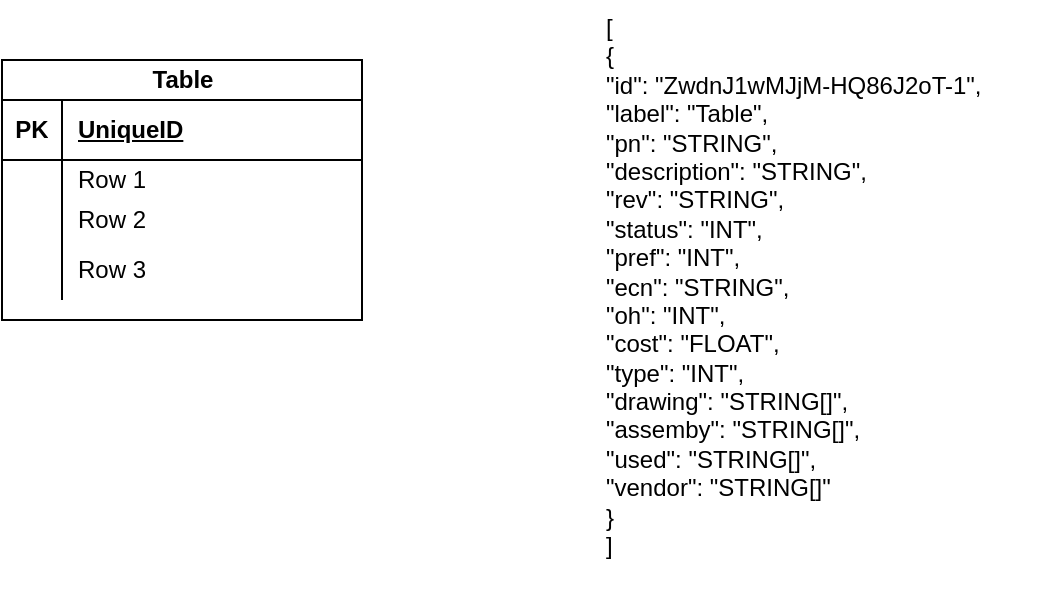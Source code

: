 <mxfile version="24.2.8" type="device">
  <diagram name="Page-1" id="Ws43v4xMcSeNZ-AjbukI">
    <mxGraphModel dx="1434" dy="772" grid="1" gridSize="10" guides="1" tooltips="1" connect="1" arrows="1" fold="1" page="1" pageScale="1" pageWidth="850" pageHeight="1100" math="0" shadow="0">
      <root>
        <mxCell id="0" />
        <mxCell id="1" parent="0" />
        <object label="Table" pn="STRING" description="STRING" rev="STRING" status="INT" pref="INT" ecn="STRING" oh="INT" cost="FLOAT" type="INT" drawing="STRING[]" assemby="STRING[]" used="STRING[]" vendor="STRING[]" id="ZwdnJ1wMJjM-HQ86J2oT-1">
          <mxCell style="shape=table;startSize=20;container=1;collapsible=1;childLayout=tableLayout;fixedRows=1;rowLines=0;fontStyle=1;align=center;resizeLast=1;html=1;" vertex="1" parent="1">
            <mxGeometry x="290" y="160" width="180" height="130" as="geometry" />
          </mxCell>
        </object>
        <mxCell id="ZwdnJ1wMJjM-HQ86J2oT-2" value="" style="shape=tableRow;horizontal=0;startSize=0;swimlaneHead=0;swimlaneBody=0;fillColor=none;collapsible=0;dropTarget=0;points=[[0,0.5],[1,0.5]];portConstraint=eastwest;top=0;left=0;right=0;bottom=1;" vertex="1" parent="ZwdnJ1wMJjM-HQ86J2oT-1">
          <mxGeometry y="20" width="180" height="30" as="geometry" />
        </mxCell>
        <mxCell id="ZwdnJ1wMJjM-HQ86J2oT-3" value="PK" style="shape=partialRectangle;connectable=0;fillColor=none;top=0;left=0;bottom=0;right=0;fontStyle=1;overflow=hidden;whiteSpace=wrap;html=1;" vertex="1" parent="ZwdnJ1wMJjM-HQ86J2oT-2">
          <mxGeometry width="30" height="30" as="geometry">
            <mxRectangle width="30" height="30" as="alternateBounds" />
          </mxGeometry>
        </mxCell>
        <mxCell id="ZwdnJ1wMJjM-HQ86J2oT-4" value="UniqueID" style="shape=partialRectangle;connectable=0;fillColor=none;top=0;left=0;bottom=0;right=0;align=left;spacingLeft=6;fontStyle=5;overflow=hidden;whiteSpace=wrap;html=1;" vertex="1" parent="ZwdnJ1wMJjM-HQ86J2oT-2">
          <mxGeometry x="30" width="150" height="30" as="geometry">
            <mxRectangle width="150" height="30" as="alternateBounds" />
          </mxGeometry>
        </mxCell>
        <mxCell id="ZwdnJ1wMJjM-HQ86J2oT-5" value="" style="shape=tableRow;horizontal=0;startSize=0;swimlaneHead=0;swimlaneBody=0;fillColor=none;collapsible=0;dropTarget=0;points=[[0,0.5],[1,0.5]];portConstraint=eastwest;top=0;left=0;right=0;bottom=0;" vertex="1" parent="ZwdnJ1wMJjM-HQ86J2oT-1">
          <mxGeometry y="50" width="180" height="20" as="geometry" />
        </mxCell>
        <mxCell id="ZwdnJ1wMJjM-HQ86J2oT-6" value="" style="shape=partialRectangle;connectable=0;fillColor=none;top=0;left=0;bottom=0;right=0;editable=1;overflow=hidden;whiteSpace=wrap;html=1;" vertex="1" parent="ZwdnJ1wMJjM-HQ86J2oT-5">
          <mxGeometry width="30" height="20" as="geometry">
            <mxRectangle width="30" height="20" as="alternateBounds" />
          </mxGeometry>
        </mxCell>
        <mxCell id="ZwdnJ1wMJjM-HQ86J2oT-7" value="Row 1" style="shape=partialRectangle;connectable=0;fillColor=none;top=0;left=0;bottom=0;right=0;align=left;spacingLeft=6;overflow=hidden;whiteSpace=wrap;html=1;" vertex="1" parent="ZwdnJ1wMJjM-HQ86J2oT-5">
          <mxGeometry x="30" width="150" height="20" as="geometry">
            <mxRectangle width="150" height="20" as="alternateBounds" />
          </mxGeometry>
        </mxCell>
        <mxCell id="ZwdnJ1wMJjM-HQ86J2oT-8" value="" style="shape=tableRow;horizontal=0;startSize=0;swimlaneHead=0;swimlaneBody=0;fillColor=none;collapsible=0;dropTarget=0;points=[[0,0.5],[1,0.5]];portConstraint=eastwest;top=0;left=0;right=0;bottom=0;" vertex="1" parent="ZwdnJ1wMJjM-HQ86J2oT-1">
          <mxGeometry y="70" width="180" height="20" as="geometry" />
        </mxCell>
        <mxCell id="ZwdnJ1wMJjM-HQ86J2oT-9" value="" style="shape=partialRectangle;connectable=0;fillColor=none;top=0;left=0;bottom=0;right=0;editable=1;overflow=hidden;whiteSpace=wrap;html=1;" vertex="1" parent="ZwdnJ1wMJjM-HQ86J2oT-8">
          <mxGeometry width="30" height="20" as="geometry">
            <mxRectangle width="30" height="20" as="alternateBounds" />
          </mxGeometry>
        </mxCell>
        <mxCell id="ZwdnJ1wMJjM-HQ86J2oT-10" value="Row 2" style="shape=partialRectangle;connectable=0;fillColor=none;top=0;left=0;bottom=0;right=0;align=left;spacingLeft=6;overflow=hidden;whiteSpace=wrap;html=1;" vertex="1" parent="ZwdnJ1wMJjM-HQ86J2oT-8">
          <mxGeometry x="30" width="150" height="20" as="geometry">
            <mxRectangle width="150" height="20" as="alternateBounds" />
          </mxGeometry>
        </mxCell>
        <mxCell id="ZwdnJ1wMJjM-HQ86J2oT-11" value="" style="shape=tableRow;horizontal=0;startSize=0;swimlaneHead=0;swimlaneBody=0;fillColor=none;collapsible=0;dropTarget=0;points=[[0,0.5],[1,0.5]];portConstraint=eastwest;top=0;left=0;right=0;bottom=0;" vertex="1" parent="ZwdnJ1wMJjM-HQ86J2oT-1">
          <mxGeometry y="90" width="180" height="30" as="geometry" />
        </mxCell>
        <mxCell id="ZwdnJ1wMJjM-HQ86J2oT-12" value="" style="shape=partialRectangle;connectable=0;fillColor=none;top=0;left=0;bottom=0;right=0;editable=1;overflow=hidden;whiteSpace=wrap;html=1;" vertex="1" parent="ZwdnJ1wMJjM-HQ86J2oT-11">
          <mxGeometry width="30" height="30" as="geometry">
            <mxRectangle width="30" height="30" as="alternateBounds" />
          </mxGeometry>
        </mxCell>
        <mxCell id="ZwdnJ1wMJjM-HQ86J2oT-13" value="Row 3" style="shape=partialRectangle;connectable=0;fillColor=none;top=0;left=0;bottom=0;right=0;align=left;spacingLeft=6;overflow=hidden;whiteSpace=wrap;html=1;" vertex="1" parent="ZwdnJ1wMJjM-HQ86J2oT-11">
          <mxGeometry x="30" width="150" height="30" as="geometry">
            <mxRectangle width="150" height="30" as="alternateBounds" />
          </mxGeometry>
        </mxCell>
        <mxCell id="ZwdnJ1wMJjM-HQ86J2oT-14" value="[&#xa;  {&#xa;    &quot;id&quot;: &quot;ZwdnJ1wMJjM-HQ86J2oT-1&quot;,&#xa;    &quot;label&quot;: &quot;Table&quot;,&#xa;    &quot;pn&quot;: &quot;STRING&quot;,&#xa;    &quot;description&quot;: &quot;STRING&quot;,&#xa;    &quot;rev&quot;: &quot;STRING&quot;,&#xa;    &quot;status&quot;: &quot;INT&quot;,&#xa;    &quot;pref&quot;: &quot;INT&quot;,&#xa;    &quot;ecn&quot;: &quot;STRING&quot;,&#xa;    &quot;oh&quot;: &quot;INT&quot;,&#xa;    &quot;cost&quot;: &quot;FLOAT&quot;,&#xa;    &quot;type&quot;: &quot;INT&quot;,&#xa;    &quot;drawing&quot;: &quot;STRING[]&quot;,&#xa;    &quot;assemby&quot;: &quot;STRING[]&quot;,&#xa;    &quot;used&quot;: &quot;STRING[]&quot;,&#xa;    &quot;vendor&quot;: &quot;STRING[]&quot;&#xa;  }&#xa;]" style="text;whiteSpace=wrap;html=1;" vertex="1" parent="1">
          <mxGeometry x="590" y="130" width="220" height="300" as="geometry" />
        </mxCell>
      </root>
    </mxGraphModel>
  </diagram>
</mxfile>
